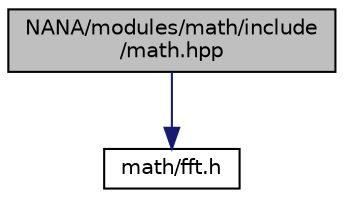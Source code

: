 digraph "NANA/modules/math/include/math.hpp"
{
 // LATEX_PDF_SIZE
  edge [fontname="Helvetica",fontsize="10",labelfontname="Helvetica",labelfontsize="10"];
  node [fontname="Helvetica",fontsize="10",shape=record];
  Node1 [label="NANA/modules/math/include\l/math.hpp",height=0.2,width=0.4,color="black", fillcolor="grey75", style="filled", fontcolor="black",tooltip="实现基本的数学运算"];
  Node1 -> Node2 [color="midnightblue",fontsize="10",style="solid",fontname="Helvetica"];
  Node2 [label="math/fft.h",height=0.2,width=0.4,color="black", fillcolor="white", style="filled",URL="$fft_8h_source.html",tooltip=" "];
}
